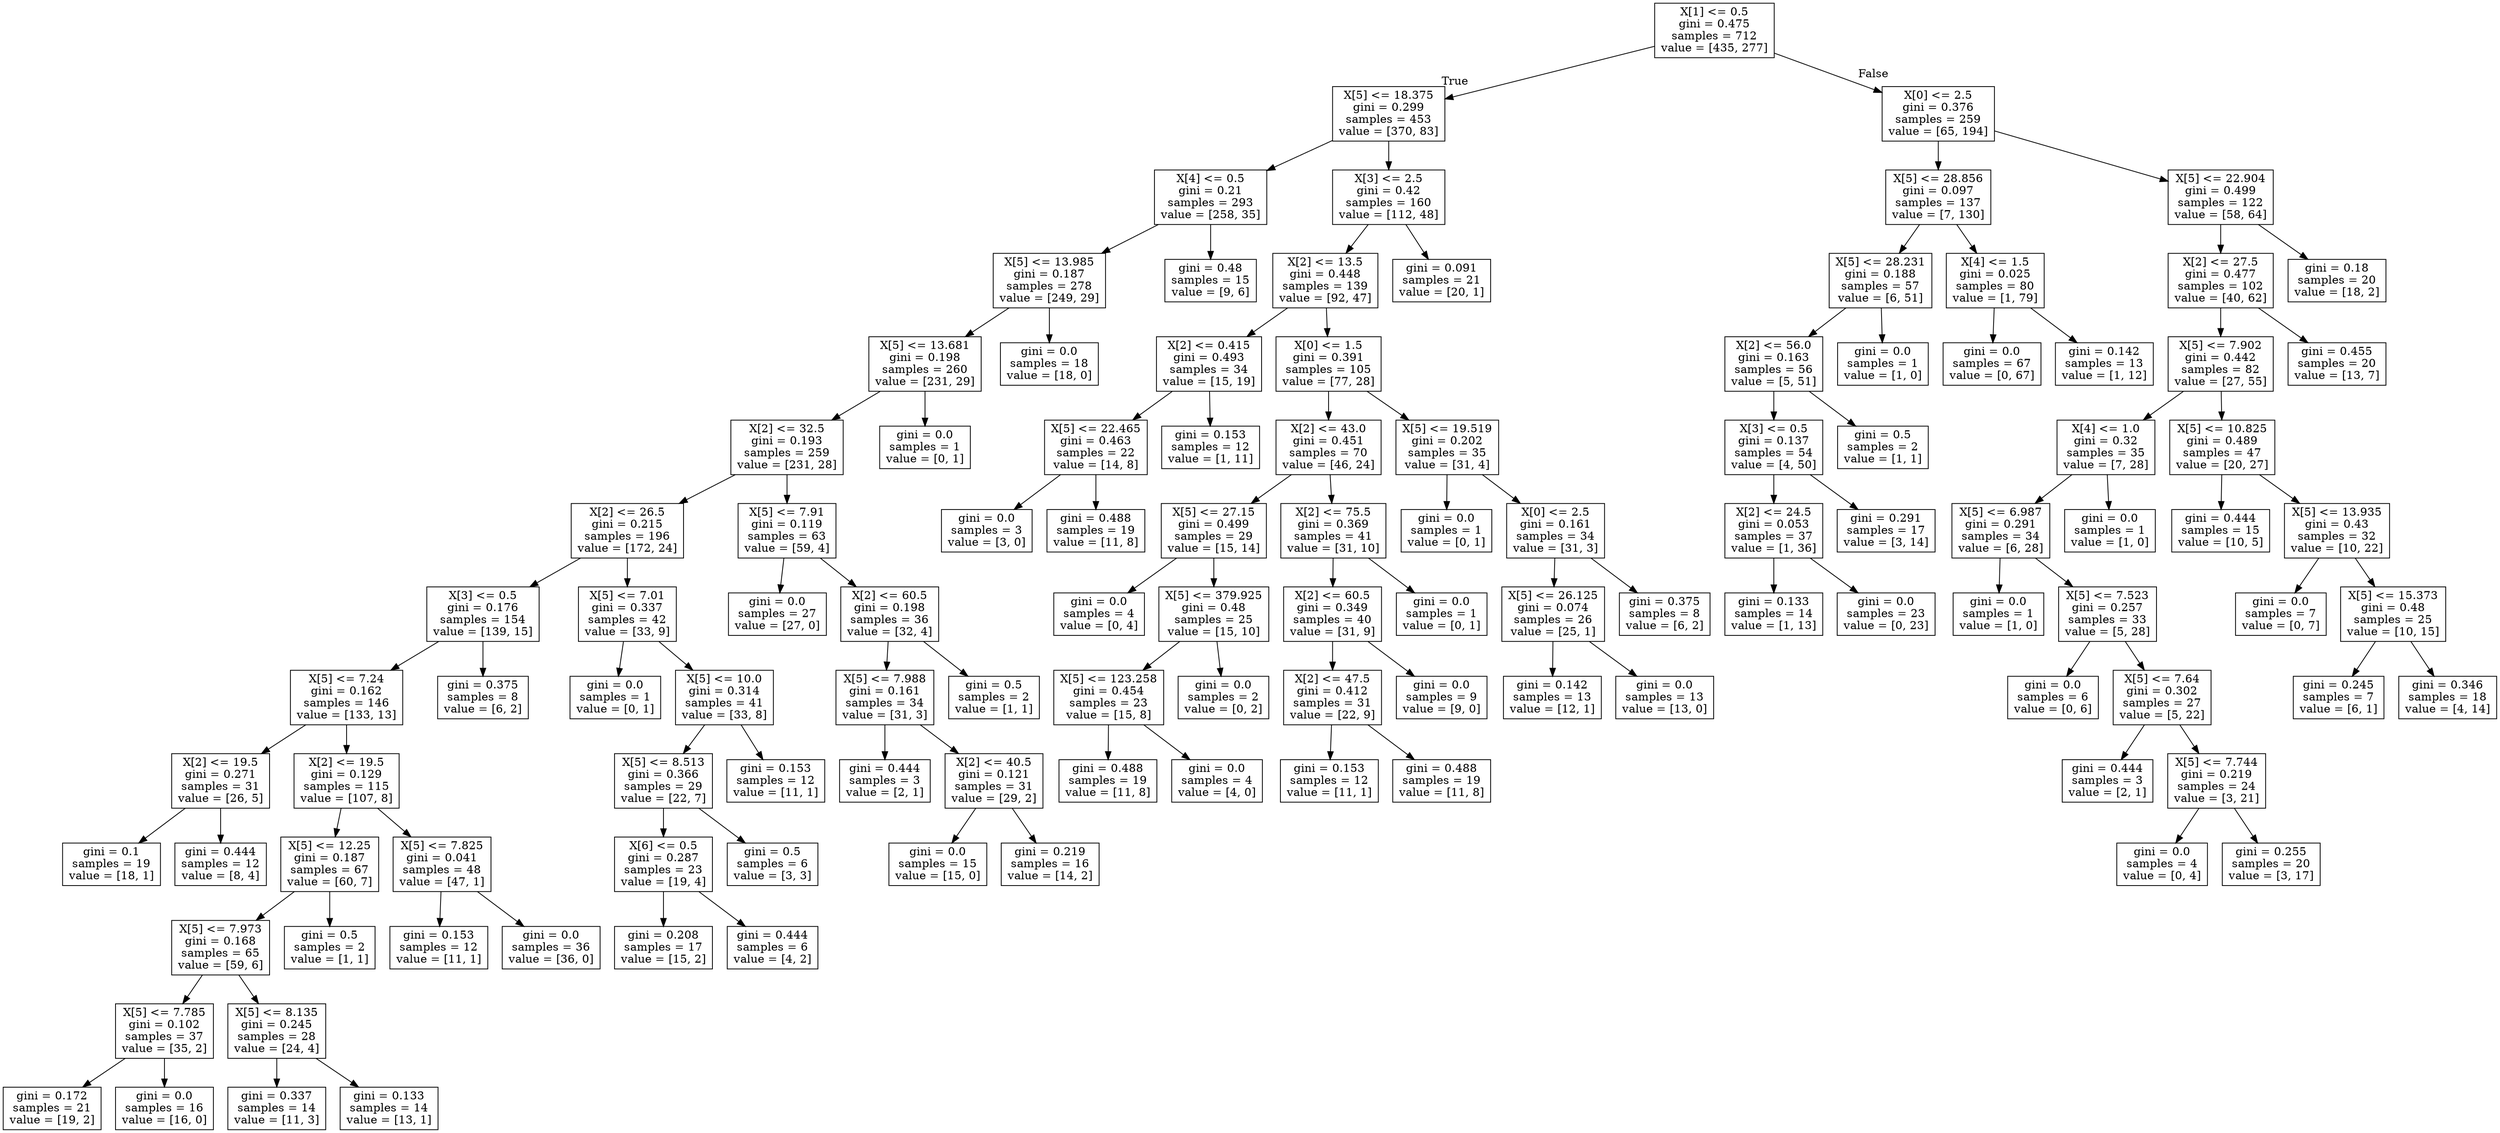 digraph Tree {
node [shape=box] ;
0 [label="X[1] <= 0.5\ngini = 0.475\nsamples = 712\nvalue = [435, 277]"] ;
1 [label="X[5] <= 18.375\ngini = 0.299\nsamples = 453\nvalue = [370, 83]"] ;
0 -> 1 [labeldistance=2.5, labelangle=45, headlabel="True"] ;
2 [label="X[4] <= 0.5\ngini = 0.21\nsamples = 293\nvalue = [258, 35]"] ;
1 -> 2 ;
3 [label="X[5] <= 13.985\ngini = 0.187\nsamples = 278\nvalue = [249, 29]"] ;
2 -> 3 ;
4 [label="X[5] <= 13.681\ngini = 0.198\nsamples = 260\nvalue = [231, 29]"] ;
3 -> 4 ;
5 [label="X[2] <= 32.5\ngini = 0.193\nsamples = 259\nvalue = [231, 28]"] ;
4 -> 5 ;
6 [label="X[2] <= 26.5\ngini = 0.215\nsamples = 196\nvalue = [172, 24]"] ;
5 -> 6 ;
7 [label="X[3] <= 0.5\ngini = 0.176\nsamples = 154\nvalue = [139, 15]"] ;
6 -> 7 ;
8 [label="X[5] <= 7.24\ngini = 0.162\nsamples = 146\nvalue = [133, 13]"] ;
7 -> 8 ;
9 [label="X[2] <= 19.5\ngini = 0.271\nsamples = 31\nvalue = [26, 5]"] ;
8 -> 9 ;
10 [label="gini = 0.1\nsamples = 19\nvalue = [18, 1]"] ;
9 -> 10 ;
11 [label="gini = 0.444\nsamples = 12\nvalue = [8, 4]"] ;
9 -> 11 ;
12 [label="X[2] <= 19.5\ngini = 0.129\nsamples = 115\nvalue = [107, 8]"] ;
8 -> 12 ;
13 [label="X[5] <= 12.25\ngini = 0.187\nsamples = 67\nvalue = [60, 7]"] ;
12 -> 13 ;
14 [label="X[5] <= 7.973\ngini = 0.168\nsamples = 65\nvalue = [59, 6]"] ;
13 -> 14 ;
15 [label="X[5] <= 7.785\ngini = 0.102\nsamples = 37\nvalue = [35, 2]"] ;
14 -> 15 ;
16 [label="gini = 0.172\nsamples = 21\nvalue = [19, 2]"] ;
15 -> 16 ;
17 [label="gini = 0.0\nsamples = 16\nvalue = [16, 0]"] ;
15 -> 17 ;
18 [label="X[5] <= 8.135\ngini = 0.245\nsamples = 28\nvalue = [24, 4]"] ;
14 -> 18 ;
19 [label="gini = 0.337\nsamples = 14\nvalue = [11, 3]"] ;
18 -> 19 ;
20 [label="gini = 0.133\nsamples = 14\nvalue = [13, 1]"] ;
18 -> 20 ;
21 [label="gini = 0.5\nsamples = 2\nvalue = [1, 1]"] ;
13 -> 21 ;
22 [label="X[5] <= 7.825\ngini = 0.041\nsamples = 48\nvalue = [47, 1]"] ;
12 -> 22 ;
23 [label="gini = 0.153\nsamples = 12\nvalue = [11, 1]"] ;
22 -> 23 ;
24 [label="gini = 0.0\nsamples = 36\nvalue = [36, 0]"] ;
22 -> 24 ;
25 [label="gini = 0.375\nsamples = 8\nvalue = [6, 2]"] ;
7 -> 25 ;
26 [label="X[5] <= 7.01\ngini = 0.337\nsamples = 42\nvalue = [33, 9]"] ;
6 -> 26 ;
27 [label="gini = 0.0\nsamples = 1\nvalue = [0, 1]"] ;
26 -> 27 ;
28 [label="X[5] <= 10.0\ngini = 0.314\nsamples = 41\nvalue = [33, 8]"] ;
26 -> 28 ;
29 [label="X[5] <= 8.513\ngini = 0.366\nsamples = 29\nvalue = [22, 7]"] ;
28 -> 29 ;
30 [label="X[6] <= 0.5\ngini = 0.287\nsamples = 23\nvalue = [19, 4]"] ;
29 -> 30 ;
31 [label="gini = 0.208\nsamples = 17\nvalue = [15, 2]"] ;
30 -> 31 ;
32 [label="gini = 0.444\nsamples = 6\nvalue = [4, 2]"] ;
30 -> 32 ;
33 [label="gini = 0.5\nsamples = 6\nvalue = [3, 3]"] ;
29 -> 33 ;
34 [label="gini = 0.153\nsamples = 12\nvalue = [11, 1]"] ;
28 -> 34 ;
35 [label="X[5] <= 7.91\ngini = 0.119\nsamples = 63\nvalue = [59, 4]"] ;
5 -> 35 ;
36 [label="gini = 0.0\nsamples = 27\nvalue = [27, 0]"] ;
35 -> 36 ;
37 [label="X[2] <= 60.5\ngini = 0.198\nsamples = 36\nvalue = [32, 4]"] ;
35 -> 37 ;
38 [label="X[5] <= 7.988\ngini = 0.161\nsamples = 34\nvalue = [31, 3]"] ;
37 -> 38 ;
39 [label="gini = 0.444\nsamples = 3\nvalue = [2, 1]"] ;
38 -> 39 ;
40 [label="X[2] <= 40.5\ngini = 0.121\nsamples = 31\nvalue = [29, 2]"] ;
38 -> 40 ;
41 [label="gini = 0.0\nsamples = 15\nvalue = [15, 0]"] ;
40 -> 41 ;
42 [label="gini = 0.219\nsamples = 16\nvalue = [14, 2]"] ;
40 -> 42 ;
43 [label="gini = 0.5\nsamples = 2\nvalue = [1, 1]"] ;
37 -> 43 ;
44 [label="gini = 0.0\nsamples = 1\nvalue = [0, 1]"] ;
4 -> 44 ;
45 [label="gini = 0.0\nsamples = 18\nvalue = [18, 0]"] ;
3 -> 45 ;
46 [label="gini = 0.48\nsamples = 15\nvalue = [9, 6]"] ;
2 -> 46 ;
47 [label="X[3] <= 2.5\ngini = 0.42\nsamples = 160\nvalue = [112, 48]"] ;
1 -> 47 ;
48 [label="X[2] <= 13.5\ngini = 0.448\nsamples = 139\nvalue = [92, 47]"] ;
47 -> 48 ;
49 [label="X[2] <= 0.415\ngini = 0.493\nsamples = 34\nvalue = [15, 19]"] ;
48 -> 49 ;
50 [label="X[5] <= 22.465\ngini = 0.463\nsamples = 22\nvalue = [14, 8]"] ;
49 -> 50 ;
51 [label="gini = 0.0\nsamples = 3\nvalue = [3, 0]"] ;
50 -> 51 ;
52 [label="gini = 0.488\nsamples = 19\nvalue = [11, 8]"] ;
50 -> 52 ;
53 [label="gini = 0.153\nsamples = 12\nvalue = [1, 11]"] ;
49 -> 53 ;
54 [label="X[0] <= 1.5\ngini = 0.391\nsamples = 105\nvalue = [77, 28]"] ;
48 -> 54 ;
55 [label="X[2] <= 43.0\ngini = 0.451\nsamples = 70\nvalue = [46, 24]"] ;
54 -> 55 ;
56 [label="X[5] <= 27.15\ngini = 0.499\nsamples = 29\nvalue = [15, 14]"] ;
55 -> 56 ;
57 [label="gini = 0.0\nsamples = 4\nvalue = [0, 4]"] ;
56 -> 57 ;
58 [label="X[5] <= 379.925\ngini = 0.48\nsamples = 25\nvalue = [15, 10]"] ;
56 -> 58 ;
59 [label="X[5] <= 123.258\ngini = 0.454\nsamples = 23\nvalue = [15, 8]"] ;
58 -> 59 ;
60 [label="gini = 0.488\nsamples = 19\nvalue = [11, 8]"] ;
59 -> 60 ;
61 [label="gini = 0.0\nsamples = 4\nvalue = [4, 0]"] ;
59 -> 61 ;
62 [label="gini = 0.0\nsamples = 2\nvalue = [0, 2]"] ;
58 -> 62 ;
63 [label="X[2] <= 75.5\ngini = 0.369\nsamples = 41\nvalue = [31, 10]"] ;
55 -> 63 ;
64 [label="X[2] <= 60.5\ngini = 0.349\nsamples = 40\nvalue = [31, 9]"] ;
63 -> 64 ;
65 [label="X[2] <= 47.5\ngini = 0.412\nsamples = 31\nvalue = [22, 9]"] ;
64 -> 65 ;
66 [label="gini = 0.153\nsamples = 12\nvalue = [11, 1]"] ;
65 -> 66 ;
67 [label="gini = 0.488\nsamples = 19\nvalue = [11, 8]"] ;
65 -> 67 ;
68 [label="gini = 0.0\nsamples = 9\nvalue = [9, 0]"] ;
64 -> 68 ;
69 [label="gini = 0.0\nsamples = 1\nvalue = [0, 1]"] ;
63 -> 69 ;
70 [label="X[5] <= 19.519\ngini = 0.202\nsamples = 35\nvalue = [31, 4]"] ;
54 -> 70 ;
71 [label="gini = 0.0\nsamples = 1\nvalue = [0, 1]"] ;
70 -> 71 ;
72 [label="X[0] <= 2.5\ngini = 0.161\nsamples = 34\nvalue = [31, 3]"] ;
70 -> 72 ;
73 [label="X[5] <= 26.125\ngini = 0.074\nsamples = 26\nvalue = [25, 1]"] ;
72 -> 73 ;
74 [label="gini = 0.142\nsamples = 13\nvalue = [12, 1]"] ;
73 -> 74 ;
75 [label="gini = 0.0\nsamples = 13\nvalue = [13, 0]"] ;
73 -> 75 ;
76 [label="gini = 0.375\nsamples = 8\nvalue = [6, 2]"] ;
72 -> 76 ;
77 [label="gini = 0.091\nsamples = 21\nvalue = [20, 1]"] ;
47 -> 77 ;
78 [label="X[0] <= 2.5\ngini = 0.376\nsamples = 259\nvalue = [65, 194]"] ;
0 -> 78 [labeldistance=2.5, labelangle=-45, headlabel="False"] ;
79 [label="X[5] <= 28.856\ngini = 0.097\nsamples = 137\nvalue = [7, 130]"] ;
78 -> 79 ;
80 [label="X[5] <= 28.231\ngini = 0.188\nsamples = 57\nvalue = [6, 51]"] ;
79 -> 80 ;
81 [label="X[2] <= 56.0\ngini = 0.163\nsamples = 56\nvalue = [5, 51]"] ;
80 -> 81 ;
82 [label="X[3] <= 0.5\ngini = 0.137\nsamples = 54\nvalue = [4, 50]"] ;
81 -> 82 ;
83 [label="X[2] <= 24.5\ngini = 0.053\nsamples = 37\nvalue = [1, 36]"] ;
82 -> 83 ;
84 [label="gini = 0.133\nsamples = 14\nvalue = [1, 13]"] ;
83 -> 84 ;
85 [label="gini = 0.0\nsamples = 23\nvalue = [0, 23]"] ;
83 -> 85 ;
86 [label="gini = 0.291\nsamples = 17\nvalue = [3, 14]"] ;
82 -> 86 ;
87 [label="gini = 0.5\nsamples = 2\nvalue = [1, 1]"] ;
81 -> 87 ;
88 [label="gini = 0.0\nsamples = 1\nvalue = [1, 0]"] ;
80 -> 88 ;
89 [label="X[4] <= 1.5\ngini = 0.025\nsamples = 80\nvalue = [1, 79]"] ;
79 -> 89 ;
90 [label="gini = 0.0\nsamples = 67\nvalue = [0, 67]"] ;
89 -> 90 ;
91 [label="gini = 0.142\nsamples = 13\nvalue = [1, 12]"] ;
89 -> 91 ;
92 [label="X[5] <= 22.904\ngini = 0.499\nsamples = 122\nvalue = [58, 64]"] ;
78 -> 92 ;
93 [label="X[2] <= 27.5\ngini = 0.477\nsamples = 102\nvalue = [40, 62]"] ;
92 -> 93 ;
94 [label="X[5] <= 7.902\ngini = 0.442\nsamples = 82\nvalue = [27, 55]"] ;
93 -> 94 ;
95 [label="X[4] <= 1.0\ngini = 0.32\nsamples = 35\nvalue = [7, 28]"] ;
94 -> 95 ;
96 [label="X[5] <= 6.987\ngini = 0.291\nsamples = 34\nvalue = [6, 28]"] ;
95 -> 96 ;
97 [label="gini = 0.0\nsamples = 1\nvalue = [1, 0]"] ;
96 -> 97 ;
98 [label="X[5] <= 7.523\ngini = 0.257\nsamples = 33\nvalue = [5, 28]"] ;
96 -> 98 ;
99 [label="gini = 0.0\nsamples = 6\nvalue = [0, 6]"] ;
98 -> 99 ;
100 [label="X[5] <= 7.64\ngini = 0.302\nsamples = 27\nvalue = [5, 22]"] ;
98 -> 100 ;
101 [label="gini = 0.444\nsamples = 3\nvalue = [2, 1]"] ;
100 -> 101 ;
102 [label="X[5] <= 7.744\ngini = 0.219\nsamples = 24\nvalue = [3, 21]"] ;
100 -> 102 ;
103 [label="gini = 0.0\nsamples = 4\nvalue = [0, 4]"] ;
102 -> 103 ;
104 [label="gini = 0.255\nsamples = 20\nvalue = [3, 17]"] ;
102 -> 104 ;
105 [label="gini = 0.0\nsamples = 1\nvalue = [1, 0]"] ;
95 -> 105 ;
106 [label="X[5] <= 10.825\ngini = 0.489\nsamples = 47\nvalue = [20, 27]"] ;
94 -> 106 ;
107 [label="gini = 0.444\nsamples = 15\nvalue = [10, 5]"] ;
106 -> 107 ;
108 [label="X[5] <= 13.935\ngini = 0.43\nsamples = 32\nvalue = [10, 22]"] ;
106 -> 108 ;
109 [label="gini = 0.0\nsamples = 7\nvalue = [0, 7]"] ;
108 -> 109 ;
110 [label="X[5] <= 15.373\ngini = 0.48\nsamples = 25\nvalue = [10, 15]"] ;
108 -> 110 ;
111 [label="gini = 0.245\nsamples = 7\nvalue = [6, 1]"] ;
110 -> 111 ;
112 [label="gini = 0.346\nsamples = 18\nvalue = [4, 14]"] ;
110 -> 112 ;
113 [label="gini = 0.455\nsamples = 20\nvalue = [13, 7]"] ;
93 -> 113 ;
114 [label="gini = 0.18\nsamples = 20\nvalue = [18, 2]"] ;
92 -> 114 ;
}